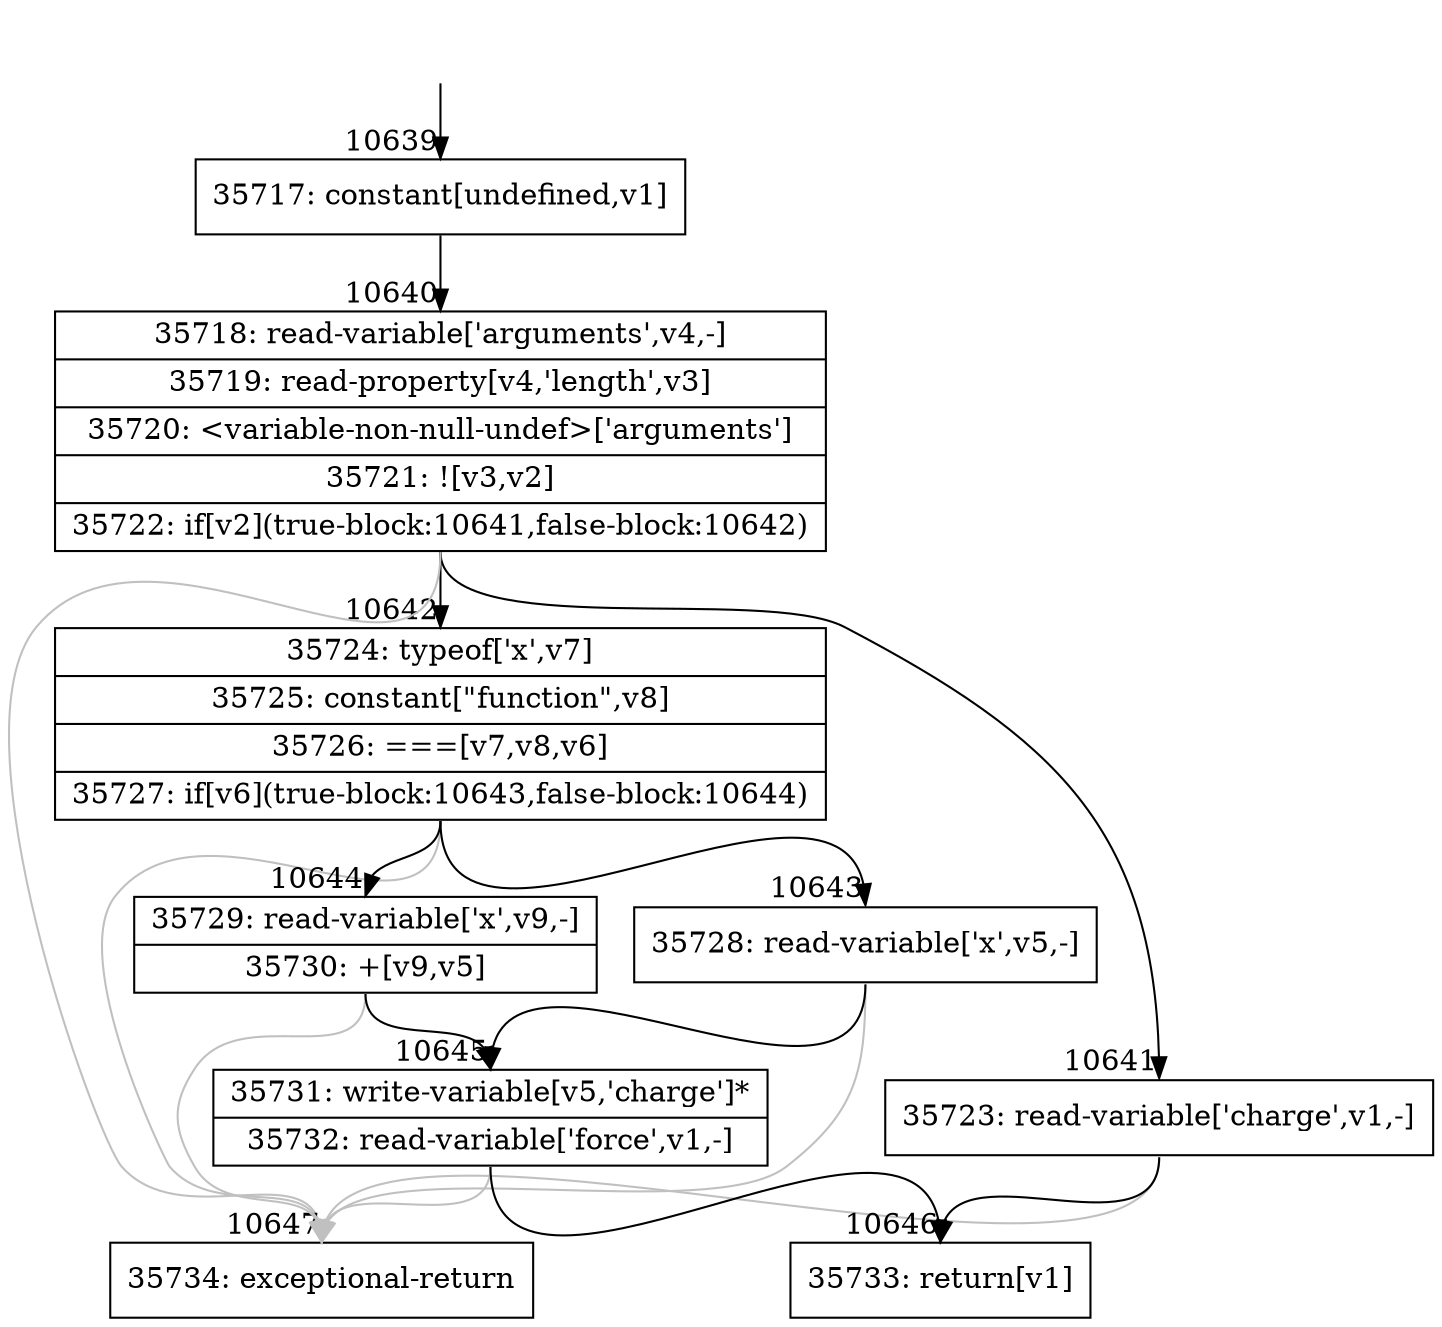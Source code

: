 digraph {
rankdir="TD"
BB_entry979[shape=none,label=""];
BB_entry979 -> BB10639 [tailport=s, headport=n, headlabel="    10639"]
BB10639 [shape=record label="{35717: constant[undefined,v1]}" ] 
BB10639 -> BB10640 [tailport=s, headport=n, headlabel="      10640"]
BB10640 [shape=record label="{35718: read-variable['arguments',v4,-]|35719: read-property[v4,'length',v3]|35720: \<variable-non-null-undef\>['arguments']|35721: ![v3,v2]|35722: if[v2](true-block:10641,false-block:10642)}" ] 
BB10640 -> BB10641 [tailport=s, headport=n, headlabel="      10641"]
BB10640 -> BB10642 [tailport=s, headport=n, headlabel="      10642"]
BB10640 -> BB10647 [tailport=s, headport=n, color=gray, headlabel="      10647"]
BB10641 [shape=record label="{35723: read-variable['charge',v1,-]}" ] 
BB10641 -> BB10646 [tailport=s, headport=n, headlabel="      10646"]
BB10641 -> BB10647 [tailport=s, headport=n, color=gray]
BB10642 [shape=record label="{35724: typeof['x',v7]|35725: constant[\"function\",v8]|35726: ===[v7,v8,v6]|35727: if[v6](true-block:10643,false-block:10644)}" ] 
BB10642 -> BB10643 [tailport=s, headport=n, headlabel="      10643"]
BB10642 -> BB10644 [tailport=s, headport=n, headlabel="      10644"]
BB10642 -> BB10647 [tailport=s, headport=n, color=gray]
BB10643 [shape=record label="{35728: read-variable['x',v5,-]}" ] 
BB10643 -> BB10645 [tailport=s, headport=n, headlabel="      10645"]
BB10643 -> BB10647 [tailport=s, headport=n, color=gray]
BB10644 [shape=record label="{35729: read-variable['x',v9,-]|35730: +[v9,v5]}" ] 
BB10644 -> BB10645 [tailport=s, headport=n]
BB10644 -> BB10647 [tailport=s, headport=n, color=gray]
BB10645 [shape=record label="{35731: write-variable[v5,'charge']*|35732: read-variable['force',v1,-]}" ] 
BB10645 -> BB10646 [tailport=s, headport=n]
BB10645 -> BB10647 [tailport=s, headport=n, color=gray]
BB10646 [shape=record label="{35733: return[v1]}" ] 
BB10647 [shape=record label="{35734: exceptional-return}" ] 
//#$~ 6324
}
